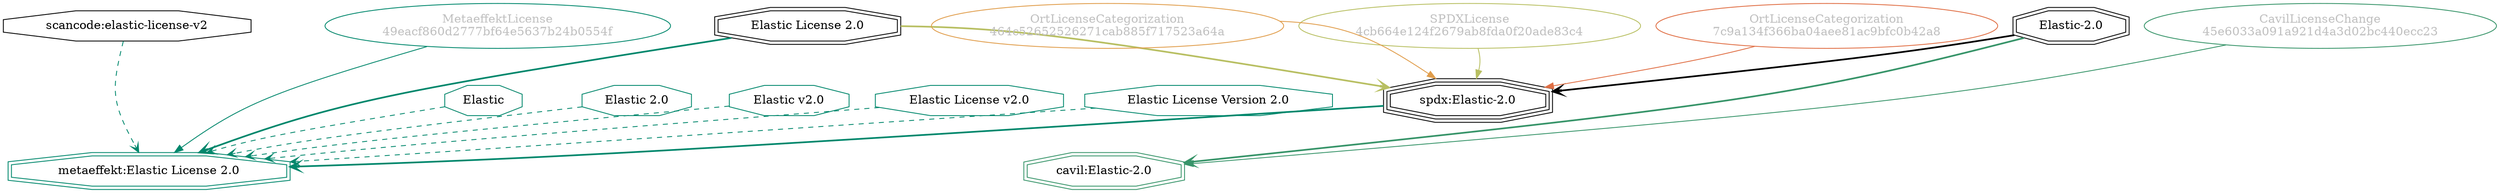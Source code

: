 strict digraph {
    node [shape=box];
    graph [splines=curved];
    1609 [label="SPDXLicense\n4cb664e124f2679ab8fda0f20ade83c4"
         ,fontcolor=gray
         ,color="#b8bf62"
         ,fillcolor="beige;1"
         ,shape=ellipse];
    1610 [label="spdx:Elastic-2.0"
         ,shape=tripleoctagon];
    1611 [label="Elastic-2.0"
         ,shape=doubleoctagon];
    1612 [label="Elastic License 2.0"
         ,shape=doubleoctagon];
    15082 [label="scancode:elastic-license-v2"
          ,shape=octagon];
    28673 [label="OrtLicenseCategorization\n7c9a134f366ba04aee81ac9bfc0b42a8"
          ,fontcolor=gray
          ,color="#e06f45"
          ,fillcolor="beige;1"
          ,shape=ellipse];
    35446 [label="OrtLicenseCategorization\n464c52652526271cab885f717523a64a"
          ,fontcolor=gray
          ,color="#e09d4b"
          ,fillcolor="beige;1"
          ,shape=ellipse];
    36762 [label="CavilLicenseChange\n45e6033a091a921d4a3d02bc440ecc23"
          ,fontcolor=gray
          ,color="#379469"
          ,fillcolor="beige;1"
          ,shape=ellipse];
    36763 [label="cavil:Elastic-2.0"
          ,color="#379469"
          ,shape=doubleoctagon];
    41669 [label="MetaeffektLicense\n49eacf860d2777bf64e5637b24b0554f"
          ,fontcolor=gray
          ,color="#00876c"
          ,fillcolor="beige;1"
          ,shape=ellipse];
    41670 [label="metaeffekt:Elastic License 2.0"
          ,color="#00876c"
          ,shape=doubleoctagon];
    41671 [label=Elastic
          ,color="#00876c"
          ,shape=octagon];
    41672 [label="Elastic 2.0"
          ,color="#00876c"
          ,shape=octagon];
    41673 [label="Elastic v2.0"
          ,color="#00876c"
          ,shape=octagon];
    41674 [label="Elastic License v2.0"
          ,color="#00876c"
          ,shape=octagon];
    41675 [label="Elastic License Version 2.0"
          ,color="#00876c"
          ,shape=octagon];
    1609 -> 1610 [weight=0.5
                 ,color="#b8bf62"];
    1610 -> 41670 [style=bold
                  ,arrowhead=vee
                  ,weight=0.7
                  ,color="#00876c"];
    1611 -> 1610 [style=bold
                 ,arrowhead=vee
                 ,weight=0.7];
    1611 -> 36763 [style=bold
                  ,arrowhead=vee
                  ,weight=0.7
                  ,color="#379469"];
    1611 -> 36763 [style=bold
                  ,arrowhead=vee
                  ,weight=0.7
                  ,color="#379469"];
    1612 -> 1610 [style=bold
                 ,arrowhead=vee
                 ,weight=0.7
                 ,color="#b8bf62"];
    1612 -> 41670 [style=bold
                  ,arrowhead=vee
                  ,weight=0.7
                  ,color="#00876c"];
    15082 -> 41670 [style=dashed
                   ,arrowhead=vee
                   ,weight=0.5
                   ,color="#00876c"];
    28673 -> 1610 [weight=0.5
                  ,color="#e06f45"];
    35446 -> 1610 [weight=0.5
                  ,color="#e09d4b"];
    36762 -> 36763 [weight=0.5
                   ,color="#379469"];
    41669 -> 41670 [weight=0.5
                   ,color="#00876c"];
    41671 -> 41670 [style=dashed
                   ,arrowhead=vee
                   ,weight=0.5
                   ,color="#00876c"];
    41672 -> 41670 [style=dashed
                   ,arrowhead=vee
                   ,weight=0.5
                   ,color="#00876c"];
    41673 -> 41670 [style=dashed
                   ,arrowhead=vee
                   ,weight=0.5
                   ,color="#00876c"];
    41674 -> 41670 [style=dashed
                   ,arrowhead=vee
                   ,weight=0.5
                   ,color="#00876c"];
    41675 -> 41670 [style=dashed
                   ,arrowhead=vee
                   ,weight=0.5
                   ,color="#00876c"];
}
